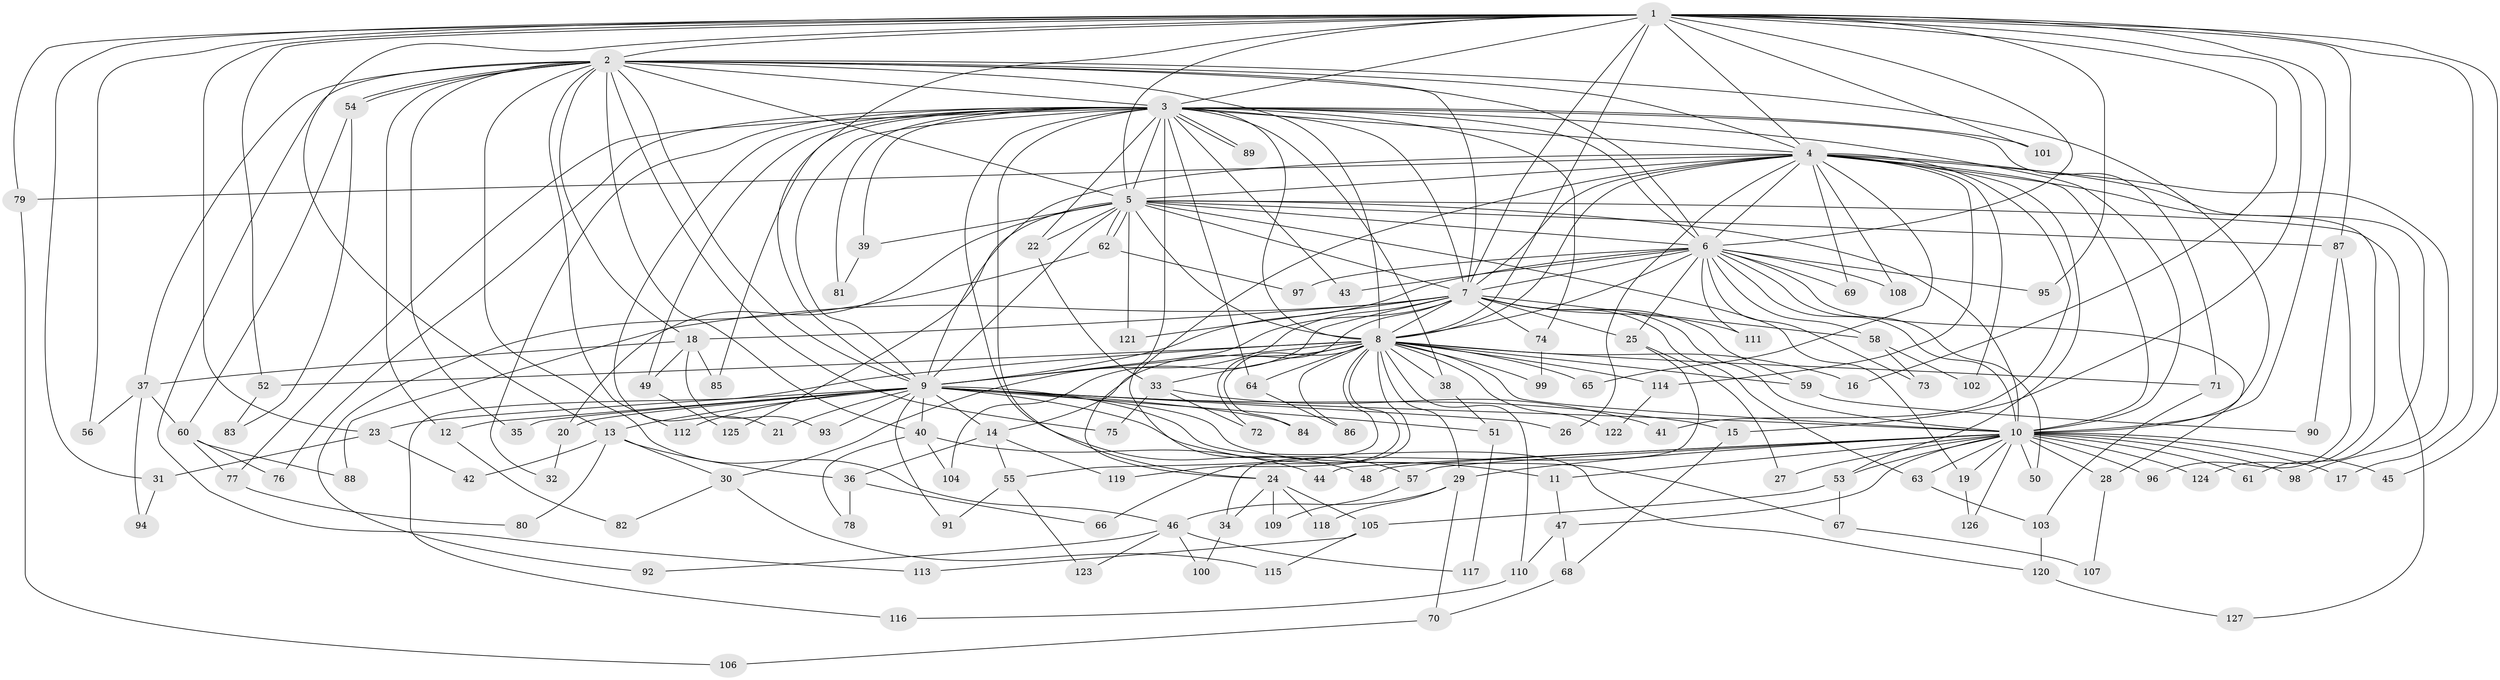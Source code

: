 // coarse degree distribution, {18: 0.02247191011235955, 33: 0.011235955056179775, 20: 0.011235955056179775, 6: 0.0449438202247191, 3: 0.24719101123595505, 2: 0.3707865168539326, 25: 0.011235955056179775, 4: 0.1348314606741573, 5: 0.056179775280898875, 22: 0.011235955056179775, 1: 0.0449438202247191, 23: 0.011235955056179775, 16: 0.02247191011235955}
// Generated by graph-tools (version 1.1) at 2025/36/03/04/25 23:36:35]
// undirected, 127 vertices, 279 edges
graph export_dot {
  node [color=gray90,style=filled];
  1;
  2;
  3;
  4;
  5;
  6;
  7;
  8;
  9;
  10;
  11;
  12;
  13;
  14;
  15;
  16;
  17;
  18;
  19;
  20;
  21;
  22;
  23;
  24;
  25;
  26;
  27;
  28;
  29;
  30;
  31;
  32;
  33;
  34;
  35;
  36;
  37;
  38;
  39;
  40;
  41;
  42;
  43;
  44;
  45;
  46;
  47;
  48;
  49;
  50;
  51;
  52;
  53;
  54;
  55;
  56;
  57;
  58;
  59;
  60;
  61;
  62;
  63;
  64;
  65;
  66;
  67;
  68;
  69;
  70;
  71;
  72;
  73;
  74;
  75;
  76;
  77;
  78;
  79;
  80;
  81;
  82;
  83;
  84;
  85;
  86;
  87;
  88;
  89;
  90;
  91;
  92;
  93;
  94;
  95;
  96;
  97;
  98;
  99;
  100;
  101;
  102;
  103;
  104;
  105;
  106;
  107;
  108;
  109;
  110;
  111;
  112;
  113;
  114;
  115;
  116;
  117;
  118;
  119;
  120;
  121;
  122;
  123;
  124;
  125;
  126;
  127;
  1 -- 2;
  1 -- 3;
  1 -- 4;
  1 -- 5;
  1 -- 6;
  1 -- 7;
  1 -- 8;
  1 -- 9;
  1 -- 10;
  1 -- 13;
  1 -- 15;
  1 -- 16;
  1 -- 17;
  1 -- 23;
  1 -- 31;
  1 -- 45;
  1 -- 52;
  1 -- 56;
  1 -- 79;
  1 -- 87;
  1 -- 95;
  1 -- 101;
  2 -- 3;
  2 -- 4;
  2 -- 5;
  2 -- 6;
  2 -- 7;
  2 -- 8;
  2 -- 9;
  2 -- 10;
  2 -- 12;
  2 -- 18;
  2 -- 35;
  2 -- 37;
  2 -- 40;
  2 -- 46;
  2 -- 54;
  2 -- 54;
  2 -- 75;
  2 -- 112;
  2 -- 113;
  3 -- 4;
  3 -- 5;
  3 -- 6;
  3 -- 7;
  3 -- 8;
  3 -- 9;
  3 -- 10;
  3 -- 21;
  3 -- 22;
  3 -- 24;
  3 -- 32;
  3 -- 38;
  3 -- 39;
  3 -- 43;
  3 -- 48;
  3 -- 49;
  3 -- 57;
  3 -- 64;
  3 -- 71;
  3 -- 74;
  3 -- 76;
  3 -- 77;
  3 -- 81;
  3 -- 85;
  3 -- 89;
  3 -- 89;
  3 -- 101;
  4 -- 5;
  4 -- 6;
  4 -- 7;
  4 -- 8;
  4 -- 9;
  4 -- 10;
  4 -- 24;
  4 -- 26;
  4 -- 41;
  4 -- 53;
  4 -- 61;
  4 -- 65;
  4 -- 69;
  4 -- 79;
  4 -- 98;
  4 -- 102;
  4 -- 108;
  4 -- 114;
  4 -- 124;
  5 -- 6;
  5 -- 7;
  5 -- 8;
  5 -- 9;
  5 -- 10;
  5 -- 19;
  5 -- 20;
  5 -- 22;
  5 -- 39;
  5 -- 62;
  5 -- 62;
  5 -- 87;
  5 -- 121;
  5 -- 125;
  5 -- 127;
  6 -- 7;
  6 -- 8;
  6 -- 9;
  6 -- 10;
  6 -- 25;
  6 -- 28;
  6 -- 43;
  6 -- 50;
  6 -- 58;
  6 -- 69;
  6 -- 73;
  6 -- 95;
  6 -- 97;
  6 -- 108;
  6 -- 111;
  7 -- 8;
  7 -- 9;
  7 -- 10;
  7 -- 18;
  7 -- 25;
  7 -- 30;
  7 -- 58;
  7 -- 59;
  7 -- 63;
  7 -- 72;
  7 -- 74;
  7 -- 88;
  7 -- 104;
  7 -- 111;
  7 -- 121;
  8 -- 9;
  8 -- 10;
  8 -- 14;
  8 -- 16;
  8 -- 29;
  8 -- 33;
  8 -- 38;
  8 -- 52;
  8 -- 55;
  8 -- 59;
  8 -- 64;
  8 -- 65;
  8 -- 66;
  8 -- 71;
  8 -- 84;
  8 -- 86;
  8 -- 99;
  8 -- 110;
  8 -- 114;
  8 -- 116;
  8 -- 119;
  8 -- 122;
  9 -- 10;
  9 -- 11;
  9 -- 12;
  9 -- 13;
  9 -- 14;
  9 -- 15;
  9 -- 20;
  9 -- 21;
  9 -- 23;
  9 -- 26;
  9 -- 35;
  9 -- 40;
  9 -- 51;
  9 -- 67;
  9 -- 84;
  9 -- 91;
  9 -- 93;
  9 -- 112;
  9 -- 120;
  10 -- 11;
  10 -- 17;
  10 -- 19;
  10 -- 27;
  10 -- 28;
  10 -- 29;
  10 -- 44;
  10 -- 45;
  10 -- 47;
  10 -- 48;
  10 -- 50;
  10 -- 53;
  10 -- 57;
  10 -- 61;
  10 -- 63;
  10 -- 96;
  10 -- 98;
  10 -- 124;
  10 -- 126;
  11 -- 47;
  12 -- 82;
  13 -- 30;
  13 -- 36;
  13 -- 42;
  13 -- 80;
  14 -- 36;
  14 -- 55;
  14 -- 119;
  15 -- 68;
  18 -- 37;
  18 -- 49;
  18 -- 85;
  18 -- 93;
  19 -- 126;
  20 -- 32;
  22 -- 33;
  23 -- 31;
  23 -- 42;
  24 -- 34;
  24 -- 105;
  24 -- 109;
  24 -- 118;
  25 -- 27;
  25 -- 34;
  28 -- 107;
  29 -- 46;
  29 -- 70;
  29 -- 118;
  30 -- 82;
  30 -- 115;
  31 -- 94;
  33 -- 41;
  33 -- 72;
  33 -- 75;
  34 -- 100;
  36 -- 66;
  36 -- 78;
  37 -- 56;
  37 -- 60;
  37 -- 94;
  38 -- 51;
  39 -- 81;
  40 -- 44;
  40 -- 78;
  40 -- 104;
  46 -- 92;
  46 -- 100;
  46 -- 117;
  46 -- 123;
  47 -- 68;
  47 -- 110;
  49 -- 125;
  51 -- 117;
  52 -- 83;
  53 -- 67;
  53 -- 105;
  54 -- 60;
  54 -- 83;
  55 -- 91;
  55 -- 123;
  57 -- 109;
  58 -- 73;
  58 -- 102;
  59 -- 90;
  60 -- 76;
  60 -- 77;
  60 -- 88;
  62 -- 92;
  62 -- 97;
  63 -- 103;
  64 -- 86;
  67 -- 107;
  68 -- 70;
  70 -- 106;
  71 -- 103;
  74 -- 99;
  77 -- 80;
  79 -- 106;
  87 -- 90;
  87 -- 96;
  103 -- 120;
  105 -- 113;
  105 -- 115;
  110 -- 116;
  114 -- 122;
  120 -- 127;
}
